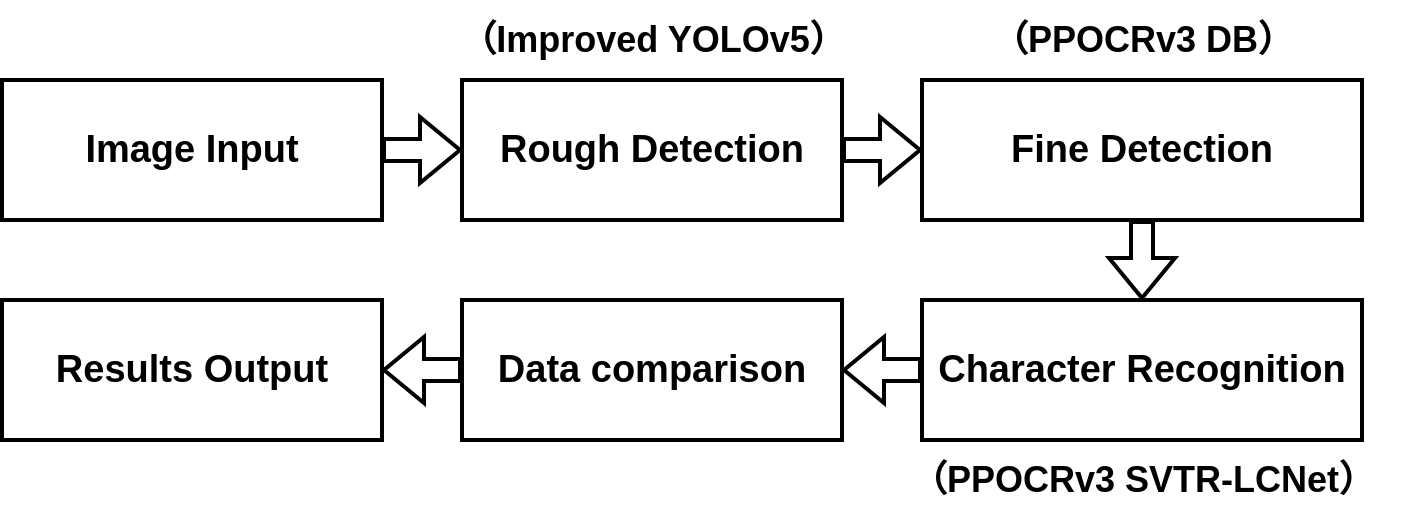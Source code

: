 <mxfile version="20.2.3" type="github">
  <diagram id="EcNPvJ_KVnrHWTG5sL3K" name="第 1 页">
    <mxGraphModel dx="2249" dy="761" grid="1" gridSize="10" guides="1" tooltips="1" connect="1" arrows="1" fold="1" page="1" pageScale="1" pageWidth="827" pageHeight="1169" math="0" shadow="0">
      <root>
        <mxCell id="0" />
        <mxCell id="1" parent="0" />
        <mxCell id="tYRnvYFM0orDrlEpNov6-1" value="&lt;font style=&quot;font-size: 19px;&quot;&gt;Image Input&lt;/font&gt;" style="rounded=0;whiteSpace=wrap;html=1;fontStyle=1;strokeWidth=2;fontSize=19;" parent="1" vertex="1">
          <mxGeometry x="-110" y="190" width="190" height="70" as="geometry" />
        </mxCell>
        <mxCell id="tYRnvYFM0orDrlEpNov6-2" value="&lt;span lang=&quot;EN-US&quot; style=&quot;font-size: 19px;&quot;&gt;&lt;font style=&quot;font-size: 19px;&quot;&gt;Rough Detection&lt;/font&gt;&lt;/span&gt;" style="rounded=0;whiteSpace=wrap;html=1;fontStyle=1;strokeWidth=2;fontSize=19;" parent="1" vertex="1">
          <mxGeometry x="120" y="190" width="190" height="70" as="geometry" />
        </mxCell>
        <mxCell id="tYRnvYFM0orDrlEpNov6-4" value="" style="shape=flexArrow;endArrow=classic;html=1;rounded=0;fontSize=19;entryX=0;entryY=0.5;entryDx=0;entryDy=0;exitX=1;exitY=0.5;exitDx=0;exitDy=0;fontStyle=1;strokeWidth=2;" parent="1" source="tYRnvYFM0orDrlEpNov6-1" target="tYRnvYFM0orDrlEpNov6-2" edge="1">
          <mxGeometry width="50" height="50" relative="1" as="geometry">
            <mxPoint x="240" y="420" as="sourcePoint" />
            <mxPoint x="290" y="370" as="targetPoint" />
          </mxGeometry>
        </mxCell>
        <mxCell id="tYRnvYFM0orDrlEpNov6-5" value="（Improved YOLOv5）" style="text;html=1;align=center;verticalAlign=middle;resizable=0;points=[];autosize=1;strokeColor=none;fillColor=none;fontSize=18;fontStyle=1;strokeWidth=2;" parent="1" vertex="1">
          <mxGeometry x="105" y="150" width="220" height="40" as="geometry" />
        </mxCell>
        <mxCell id="tYRnvYFM0orDrlEpNov6-6" value="" style="shape=flexArrow;endArrow=classic;html=1;rounded=0;fontSize=19;exitX=1;exitY=0.5;exitDx=0;exitDy=0;entryX=0;entryY=0.5;entryDx=0;entryDy=0;fontStyle=1;strokeWidth=2;" parent="1" source="tYRnvYFM0orDrlEpNov6-2" target="tYRnvYFM0orDrlEpNov6-7" edge="1">
          <mxGeometry width="50" height="50" relative="1" as="geometry">
            <mxPoint x="310" y="224.5" as="sourcePoint" />
            <mxPoint x="340" y="225" as="targetPoint" />
          </mxGeometry>
        </mxCell>
        <mxCell id="tYRnvYFM0orDrlEpNov6-7" value="&lt;span style=&quot;font-size: 19px;&quot; lang=&quot;EN-US&quot;&gt;Fine Detection&lt;/span&gt;" style="rounded=0;whiteSpace=wrap;html=1;fontStyle=1;strokeWidth=2;fontSize=19;" parent="1" vertex="1">
          <mxGeometry x="350" y="190" width="220" height="70" as="geometry" />
        </mxCell>
        <mxCell id="tYRnvYFM0orDrlEpNov6-9" value="（PPOCRv3&amp;nbsp;DB）" style="text;html=1;align=center;verticalAlign=middle;resizable=0;points=[];autosize=1;strokeColor=none;fillColor=none;fontSize=18;fontStyle=1;strokeWidth=2;" parent="1" vertex="1">
          <mxGeometry x="375" y="150" width="170" height="40" as="geometry" />
        </mxCell>
        <mxCell id="tYRnvYFM0orDrlEpNov6-10" value="&lt;font style=&quot;font-size: 19px;&quot;&gt;Character Recognition&lt;/font&gt;" style="rounded=0;whiteSpace=wrap;html=1;fontStyle=1;strokeWidth=2;fontSize=19;" parent="1" vertex="1">
          <mxGeometry x="350" y="300" width="220" height="70" as="geometry" />
        </mxCell>
        <mxCell id="tYRnvYFM0orDrlEpNov6-11" value="（PPOCRv3 SVTR-LCNet）" style="text;html=1;align=center;verticalAlign=middle;resizable=0;points=[];autosize=1;strokeColor=none;fillColor=none;fontSize=18;fontStyle=1;strokeWidth=2;" parent="1" vertex="1">
          <mxGeometry x="330" y="370" width="260" height="40" as="geometry" />
        </mxCell>
        <mxCell id="tYRnvYFM0orDrlEpNov6-12" value="" style="shape=flexArrow;endArrow=classic;html=1;rounded=0;fontSize=19;exitX=0.5;exitY=1;exitDx=0;exitDy=0;entryX=0.5;entryY=0;entryDx=0;entryDy=0;fontStyle=1;strokeWidth=2;" parent="1" source="tYRnvYFM0orDrlEpNov6-7" target="tYRnvYFM0orDrlEpNov6-10" edge="1">
          <mxGeometry width="50" height="50" relative="1" as="geometry">
            <mxPoint x="300" y="235" as="sourcePoint" />
            <mxPoint x="340" y="235" as="targetPoint" />
          </mxGeometry>
        </mxCell>
        <mxCell id="tYRnvYFM0orDrlEpNov6-13" value="" style="shape=flexArrow;endArrow=classic;html=1;rounded=0;fontSize=19;exitX=0;exitY=0.5;exitDx=0;exitDy=0;entryX=1;entryY=0.5;entryDx=0;entryDy=0;fontStyle=1;strokeWidth=2;" parent="1" source="tYRnvYFM0orDrlEpNov6-10" target="tYRnvYFM0orDrlEpNov6-14" edge="1">
          <mxGeometry width="50" height="50" relative="1" as="geometry">
            <mxPoint x="300" y="235" as="sourcePoint" />
            <mxPoint x="300" y="330" as="targetPoint" />
          </mxGeometry>
        </mxCell>
        <mxCell id="tYRnvYFM0orDrlEpNov6-14" value="&lt;font style=&quot;font-size: 19px;&quot;&gt;Data comparison&lt;/font&gt;" style="rounded=0;whiteSpace=wrap;html=1;fontStyle=1;strokeWidth=2;fontSize=19;" parent="1" vertex="1">
          <mxGeometry x="120" y="300" width="190" height="70" as="geometry" />
        </mxCell>
        <mxCell id="tYRnvYFM0orDrlEpNov6-15" value="&lt;font style=&quot;font-size: 19px;&quot;&gt;Results Output&lt;/font&gt;" style="rounded=0;whiteSpace=wrap;html=1;fontStyle=1;strokeWidth=2;fontSize=19;" parent="1" vertex="1">
          <mxGeometry x="-110" y="300" width="190" height="70" as="geometry" />
        </mxCell>
        <mxCell id="tYRnvYFM0orDrlEpNov6-16" value="" style="shape=flexArrow;endArrow=classic;html=1;rounded=0;fontSize=19;exitX=0;exitY=0.5;exitDx=0;exitDy=0;entryX=1;entryY=0.5;entryDx=0;entryDy=0;fontStyle=1;strokeWidth=2;" parent="1" source="tYRnvYFM0orDrlEpNov6-14" target="tYRnvYFM0orDrlEpNov6-15" edge="1">
          <mxGeometry width="50" height="50" relative="1" as="geometry">
            <mxPoint x="340" y="345" as="sourcePoint" />
            <mxPoint x="300" y="345" as="targetPoint" />
          </mxGeometry>
        </mxCell>
      </root>
    </mxGraphModel>
  </diagram>
</mxfile>
